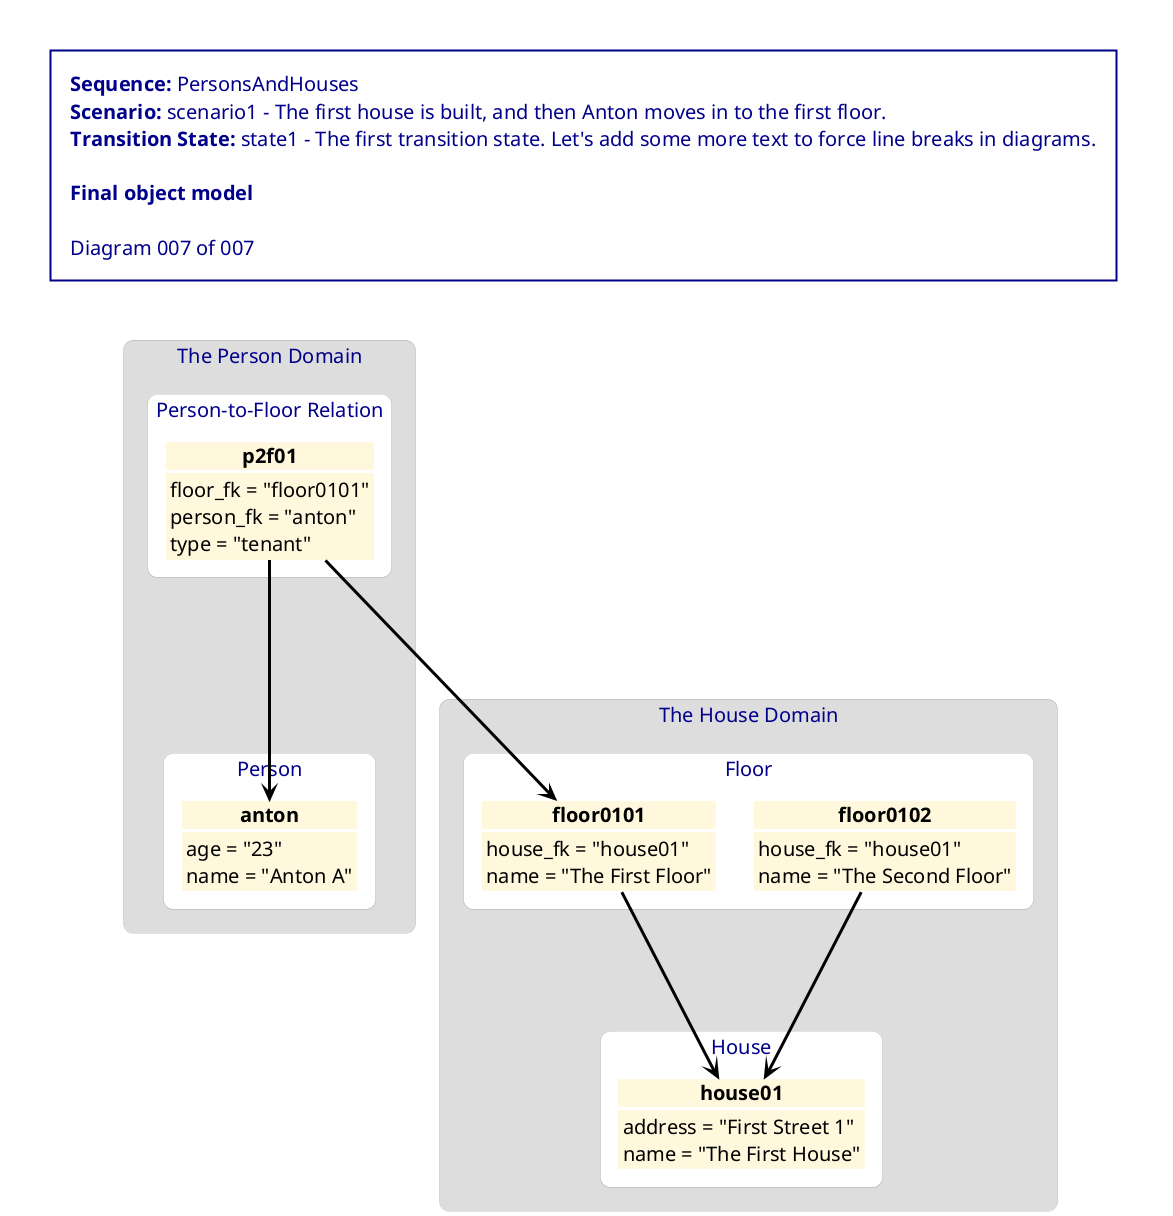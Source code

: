 @startuml PersonsAndHouses_scenario1_state1_007_final

<style>
    Shadowing false
    Rectangle {
        FontSize 18
        FontStyle bold
        HorizontalAlignment left
        LineThickness 0
        RoundCorner 20
    }
    Object {
        FontSize 20
        FontStyle normal
        HorizontalAlignment left
        LineColor white
        LineThickness 3
        RoundCorner 20
    }
    Arrow {
        LineThickness 3
    }
    Title {
        BackgroundColor white
        FontColor darkblue
        FontSize 20
        FontStyle normal
        HorizontalAlignment left
        LineColor darkblue
        LineThickness 2
        Margin 50
        Padding 20
    }
</style>

title \
<b>Sequence:</b> PersonsAndHouses\n\
<b>Scenario:</b> scenario1 - The first house is built, and then Anton moves in to the first floor.\n\
<b>Transition State:</b> state1 - The first transition state. Let's add some more text to force line breaks in diagrams.\n\n\
<b>Final object model</b>\n\n\
Diagram 007 of 007

rectangle "The House Domain" as housedomain #DDDDDD {
    rectangle "Floor" as housedomain_floorclass #white {
        object "<color:black><b>floor0101</b></color>" as housedomain_floorclass_floor0101 #cornsilk {
            <color:black>house_fk = "house01"</color>
            <color:black>name = "The First Floor"</color>
        }
        object "<color:black><b>floor0102</b></color>" as housedomain_floorclass_floor0102 #cornsilk {
            <color:black>house_fk = "house01"</color>
            <color:black>name = "The Second Floor"</color>
        }
    }
    rectangle "House" as housedomain_houseclass #white {
        object "<color:black><b>house01</b></color>" as housedomain_houseclass_house01 #cornsilk {
            <color:black>address = "First Street 1"</color>
            <color:black>name = "The First House"</color>
        }
    }
}
rectangle "The Person Domain" as persondomain #DDDDDD {
    rectangle "Person-to-Floor Relation" as persondomain_p2fclass #white {
        object "<color:black><b>p2f01</b></color>" as persondomain_p2fclass_p2f01 #cornsilk {
            <color:black>floor_fk = "floor0101"</color>
            <color:black>person_fk = "anton"</color>
            <color:black>type = "tenant"</color>
        }
    }
    rectangle "Person" as persondomain_personclass #white {
        object "<color:black><b>anton</b></color>" as persondomain_personclass_anton #cornsilk {
            <color:black>age = "23"</color>
            <color:black>name = "Anton A"</color>
        }
    }
}

housedomain_floorclass_floor0101 ----> housedomain_houseclass_house01 #black
housedomain_floorclass_floor0102 ----> housedomain_houseclass_house01 #black
persondomain_p2fclass_p2f01 ----> housedomain_floorclass_floor0101 #black
persondomain_p2fclass_p2f01 ----> persondomain_personclass_anton #black

@enduml
